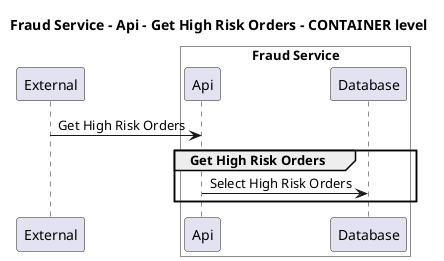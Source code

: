 @startuml

title Fraud Service - Api - Get High Risk Orders - CONTAINER level

participant "External" as C4InterFlow.SoftwareSystems.ExternalSystem

box "Fraud Service" #White
    participant "Api" as ECommercePlatform.SoftwareSystems.FraudService.Containers.Api
    participant "Database" as ECommercePlatform.SoftwareSystems.FraudService.Containers.Database
end box


C4InterFlow.SoftwareSystems.ExternalSystem -> ECommercePlatform.SoftwareSystems.FraudService.Containers.Api : Get High Risk Orders
group Get High Risk Orders
ECommercePlatform.SoftwareSystems.FraudService.Containers.Api -> ECommercePlatform.SoftwareSystems.FraudService.Containers.Database : Select High Risk Orders
end


@enduml
